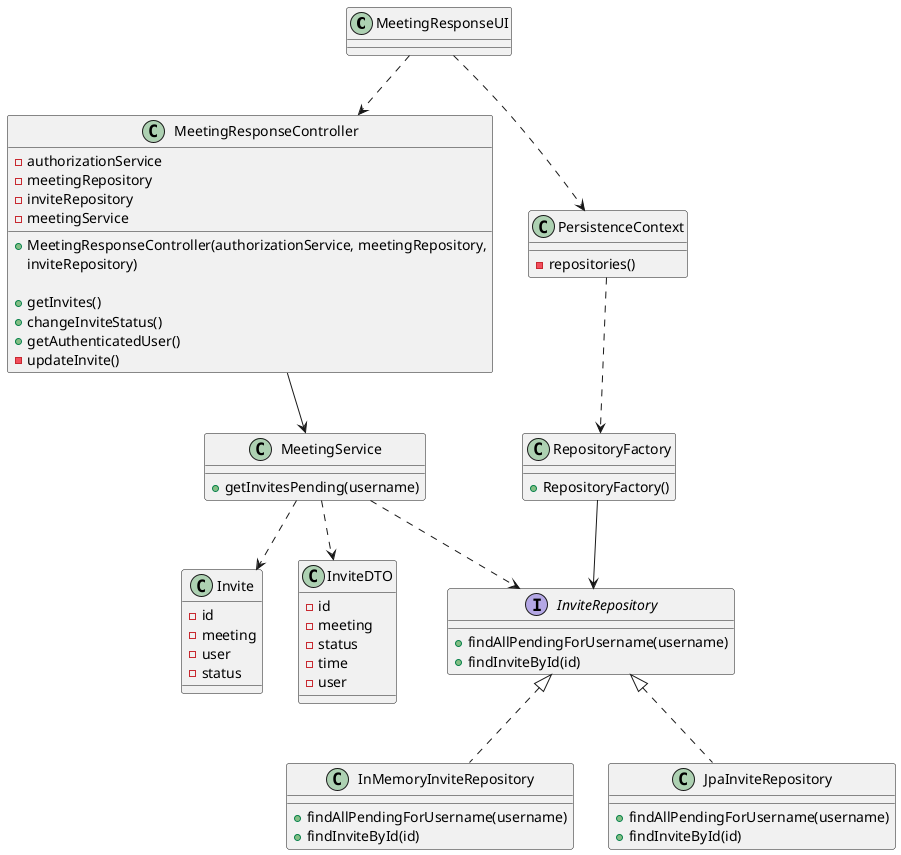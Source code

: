@startuml US4003_CD

class MeetingResponseUI {

}

class MeetingResponseController {
- authorizationService
- meetingRepository
- inviteRepository
- meetingService

+ MeetingResponseController(authorizationService, meetingRepository,
inviteRepository)

+ getInvites()
+ changeInviteStatus()
+ getAuthenticatedUser()
- updateInvite()
}

class Invite {
- id
- meeting
- user
- status
}

class InviteDTO {
- id
- meeting
- status
- time
- user
}

class MeetingService {
+ getInvitesPending(username)
}

interface InviteRepository {
+ findAllPendingForUsername(username)
+ findInviteById(id)
}

class InMemoryInviteRepository {
+ findAllPendingForUsername(username)
+ findInviteById(id)
}

class JpaInviteRepository {
+ findAllPendingForUsername(username)
+ findInviteById(id)
}

class RepositoryFactory {
  + RepositoryFactory()
}


class PersistenceContext {
  - repositories()
}



MeetingService ..> Invite
MeetingService ..> InviteDTO
MeetingService ..> InviteRepository

InviteRepository <|.. InMemoryInviteRepository
InviteRepository <|.. JpaInviteRepository

MeetingResponseController --> MeetingService

MeetingResponseUI ..> PersistenceContext
PersistenceContext ..> RepositoryFactory
RepositoryFactory --> InviteRepository

MeetingResponseUI ..> MeetingResponseController

@enduml
